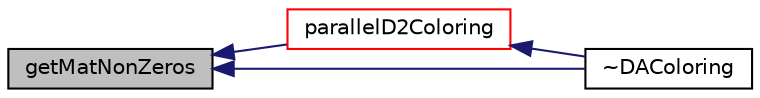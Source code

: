 digraph "getMatNonZeros"
{
  bgcolor="transparent";
  edge [fontname="Helvetica",fontsize="10",labelfontname="Helvetica",labelfontsize="10"];
  node [fontname="Helvetica",fontsize="10",shape=record];
  rankdir="LR";
  Node12 [label="getMatNonZeros",height=0.2,width=0.4,color="black", fillcolor="grey75", style="filled", fontcolor="black"];
  Node12 -> Node13 [dir="back",color="midnightblue",fontsize="10",style="solid",fontname="Helvetica"];
  Node13 [label="parallelD2Coloring",height=0.2,width=0.4,color="red",URL="$classFoam_1_1DAColoring.html#aa2042306c5d253b96c1ff8d7c6f01737",tooltip="a parallel distance-2 graph coloring function "];
  Node13 -> Node14 [dir="back",color="midnightblue",fontsize="10",style="solid",fontname="Helvetica"];
  Node14 [label="~DAColoring",height=0.2,width=0.4,color="black",URL="$classFoam_1_1DAColoring.html#ad7666e8d64654db3ce2215d113c6b715",tooltip="Destructor. "];
  Node12 -> Node14 [dir="back",color="midnightblue",fontsize="10",style="solid",fontname="Helvetica"];
}
